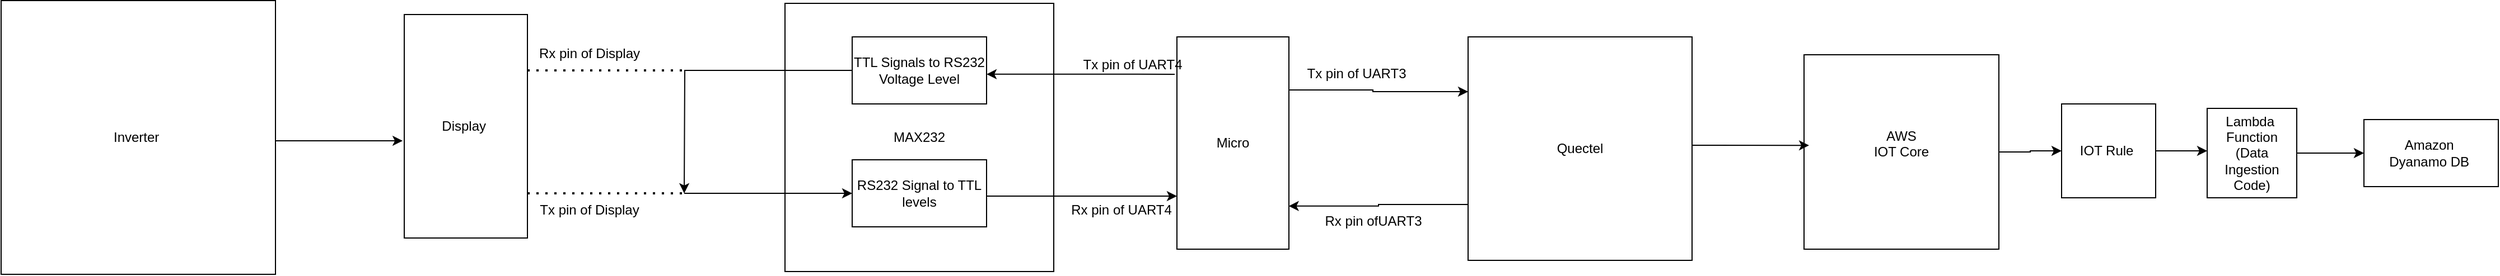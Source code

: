 <mxfile version="24.7.14">
  <diagram name="Page-1" id="_TSIXWiNnTTFQ7-tlq2c">
    <mxGraphModel grid="1" page="1" gridSize="10" guides="1" tooltips="1" connect="1" arrows="1" fold="1" pageScale="1" pageWidth="827" pageHeight="1169" math="0" shadow="0">
      <root>
        <mxCell id="0" />
        <mxCell id="1" parent="0" />
        <mxCell id="4NdEUDBIP8zKIF7pXjWa-7" value="MAX232" style="whiteSpace=wrap;html=1;aspect=fixed;" vertex="1" parent="1">
          <mxGeometry x="310" y="170" width="240" height="240" as="geometry" />
        </mxCell>
        <mxCell id="4NdEUDBIP8zKIF7pXjWa-11" style="edgeStyle=orthogonalEdgeStyle;rounded=0;orthogonalLoop=1;jettySize=auto;html=1;" edge="1" parent="1" source="4NdEUDBIP8zKIF7pXjWa-8">
          <mxGeometry relative="1" as="geometry">
            <mxPoint x="220" y="340" as="targetPoint" />
          </mxGeometry>
        </mxCell>
        <mxCell id="4NdEUDBIP8zKIF7pXjWa-8" value="TTL Signals to RS232 Voltage&lt;span style=&quot;background-color: initial;&quot;&gt;&amp;nbsp;Level&lt;/span&gt;" style="rounded=0;whiteSpace=wrap;html=1;" vertex="1" parent="1">
          <mxGeometry x="370" y="200" width="120" height="60" as="geometry" />
        </mxCell>
        <mxCell id="4NdEUDBIP8zKIF7pXjWa-13" style="edgeStyle=orthogonalEdgeStyle;rounded=0;orthogonalLoop=1;jettySize=auto;html=1;entryX=0;entryY=0.75;entryDx=0;entryDy=0;" edge="1" parent="1" source="4NdEUDBIP8zKIF7pXjWa-12" target="4NdEUDBIP8zKIF7pXjWa-14">
          <mxGeometry relative="1" as="geometry">
            <mxPoint x="640" y="340" as="targetPoint" />
            <Array as="points">
              <mxPoint x="575" y="343" />
            </Array>
          </mxGeometry>
        </mxCell>
        <mxCell id="4NdEUDBIP8zKIF7pXjWa-12" value="RS232 Signal to TTL levels" style="rounded=0;whiteSpace=wrap;html=1;" vertex="1" parent="1">
          <mxGeometry x="370" y="310" width="120" height="60" as="geometry" />
        </mxCell>
        <mxCell id="4NdEUDBIP8zKIF7pXjWa-15" style="edgeStyle=orthogonalEdgeStyle;rounded=0;orthogonalLoop=1;jettySize=auto;html=1;exitX=-0.02;exitY=0.176;exitDx=0;exitDy=0;exitPerimeter=0;" edge="1" parent="1" source="4NdEUDBIP8zKIF7pXjWa-14" target="4NdEUDBIP8zKIF7pXjWa-8">
          <mxGeometry relative="1" as="geometry">
            <Array as="points">
              <mxPoint x="530" y="233" />
              <mxPoint x="530" y="233" />
            </Array>
          </mxGeometry>
        </mxCell>
        <mxCell id="mjWNAytYtZsY6cIh1BQh-5" style="edgeStyle=orthogonalEdgeStyle;rounded=0;orthogonalLoop=1;jettySize=auto;html=1;exitX=1;exitY=0.25;exitDx=0;exitDy=0;entryX=0;entryY=0.25;entryDx=0;entryDy=0;" edge="1" parent="1" source="4NdEUDBIP8zKIF7pXjWa-14" target="mjWNAytYtZsY6cIh1BQh-4">
          <mxGeometry relative="1" as="geometry">
            <mxPoint x="910" y="248" as="targetPoint" />
            <Array as="points">
              <mxPoint x="835" y="248" />
              <mxPoint x="835" y="249" />
            </Array>
          </mxGeometry>
        </mxCell>
        <mxCell id="4NdEUDBIP8zKIF7pXjWa-14" value="Micro" style="rounded=0;whiteSpace=wrap;html=1;" vertex="1" parent="1">
          <mxGeometry x="660" y="200" width="100" height="190" as="geometry" />
        </mxCell>
        <mxCell id="4NdEUDBIP8zKIF7pXjWa-17" value="" style="endArrow=classic;html=1;rounded=0;entryX=0;entryY=0.5;entryDx=0;entryDy=0;" edge="1" parent="1" target="4NdEUDBIP8zKIF7pXjWa-12">
          <mxGeometry width="50" height="50" relative="1" as="geometry">
            <mxPoint x="220" y="340" as="sourcePoint" />
            <mxPoint x="440" y="270" as="targetPoint" />
          </mxGeometry>
        </mxCell>
        <mxCell id="4NdEUDBIP8zKIF7pXjWa-18" value="Tx pin of UART4" style="text;html=1;align=center;verticalAlign=middle;resizable=0;points=[];autosize=1;strokeColor=none;fillColor=none;" vertex="1" parent="1">
          <mxGeometry x="565" y="210" width="110" height="30" as="geometry" />
        </mxCell>
        <mxCell id="4NdEUDBIP8zKIF7pXjWa-19" value="Rx pin of UART4" style="text;html=1;align=center;verticalAlign=middle;resizable=0;points=[];autosize=1;strokeColor=none;fillColor=none;" vertex="1" parent="1">
          <mxGeometry x="555" y="340" width="110" height="30" as="geometry" />
        </mxCell>
        <mxCell id="4NdEUDBIP8zKIF7pXjWa-20" value="" style="endArrow=none;dashed=1;html=1;dashPattern=1 3;strokeWidth=2;rounded=0;" edge="1" parent="1">
          <mxGeometry width="50" height="50" relative="1" as="geometry">
            <mxPoint x="80" y="230" as="sourcePoint" />
            <mxPoint x="220" y="230" as="targetPoint" />
          </mxGeometry>
        </mxCell>
        <mxCell id="4NdEUDBIP8zKIF7pXjWa-21" value="" style="endArrow=none;dashed=1;html=1;dashPattern=1 3;strokeWidth=2;rounded=0;" edge="1" parent="1">
          <mxGeometry width="50" height="50" relative="1" as="geometry">
            <mxPoint x="80" y="340" as="sourcePoint" />
            <mxPoint x="220" y="340" as="targetPoint" />
          </mxGeometry>
        </mxCell>
        <mxCell id="4NdEUDBIP8zKIF7pXjWa-22" value="Display&amp;nbsp;" style="rounded=0;whiteSpace=wrap;html=1;" vertex="1" parent="1">
          <mxGeometry x="-30" y="180" width="110" height="200" as="geometry" />
        </mxCell>
        <mxCell id="4NdEUDBIP8zKIF7pXjWa-23" value="Rx pin of Display" style="text;html=1;align=center;verticalAlign=middle;resizable=0;points=[];autosize=1;strokeColor=none;fillColor=none;" vertex="1" parent="1">
          <mxGeometry x="80" y="200" width="110" height="30" as="geometry" />
        </mxCell>
        <mxCell id="4NdEUDBIP8zKIF7pXjWa-24" value="Tx pin of Display" style="text;html=1;align=center;verticalAlign=middle;resizable=0;points=[];autosize=1;strokeColor=none;fillColor=none;" vertex="1" parent="1">
          <mxGeometry x="80" y="340" width="110" height="30" as="geometry" />
        </mxCell>
        <mxCell id="mjWNAytYtZsY6cIh1BQh-1" value="Inverter&amp;nbsp;" style="whiteSpace=wrap;html=1;aspect=fixed;" vertex="1" parent="1">
          <mxGeometry x="-390" y="167.5" width="245" height="245" as="geometry" />
        </mxCell>
        <mxCell id="mjWNAytYtZsY6cIh1BQh-2" style="edgeStyle=orthogonalEdgeStyle;rounded=0;orthogonalLoop=1;jettySize=auto;html=1;entryX=-0.013;entryY=0.565;entryDx=0;entryDy=0;entryPerimeter=0;" edge="1" parent="1" source="mjWNAytYtZsY6cIh1BQh-1" target="4NdEUDBIP8zKIF7pXjWa-22">
          <mxGeometry relative="1" as="geometry">
            <mxPoint x="-50" y="290" as="targetPoint" />
            <Array as="points">
              <mxPoint x="-110" y="293" />
              <mxPoint x="-110" y="293" />
            </Array>
          </mxGeometry>
        </mxCell>
        <mxCell id="mjWNAytYtZsY6cIh1BQh-6" style="edgeStyle=orthogonalEdgeStyle;rounded=0;orthogonalLoop=1;jettySize=auto;html=1;entryX=0.998;entryY=0.797;entryDx=0;entryDy=0;entryPerimeter=0;exitX=0;exitY=0.75;exitDx=0;exitDy=0;" edge="1" parent="1" source="mjWNAytYtZsY6cIh1BQh-4" target="4NdEUDBIP8zKIF7pXjWa-14">
          <mxGeometry relative="1" as="geometry">
            <mxPoint x="770" y="350" as="targetPoint" />
            <mxPoint x="910" y="351" as="sourcePoint" />
          </mxGeometry>
        </mxCell>
        <mxCell id="mjWNAytYtZsY6cIh1BQh-4" value="Quectel" style="whiteSpace=wrap;html=1;aspect=fixed;" vertex="1" parent="1">
          <mxGeometry x="920" y="200" width="200" height="200" as="geometry" />
        </mxCell>
        <mxCell id="mjWNAytYtZsY6cIh1BQh-7" value="Tx pin of UART3" style="text;html=1;align=center;verticalAlign=middle;resizable=0;points=[];autosize=1;strokeColor=none;fillColor=none;" vertex="1" parent="1">
          <mxGeometry x="765" y="218" width="110" height="30" as="geometry" />
        </mxCell>
        <mxCell id="mjWNAytYtZsY6cIh1BQh-8" value="Rx pin ofUART3" style="text;html=1;align=center;verticalAlign=middle;resizable=0;points=[];autosize=1;strokeColor=none;fillColor=none;" vertex="1" parent="1">
          <mxGeometry x="780" y="350" width="110" height="30" as="geometry" />
        </mxCell>
        <mxCell id="mjWNAytYtZsY6cIh1BQh-14" value="" style="edgeStyle=orthogonalEdgeStyle;rounded=0;orthogonalLoop=1;jettySize=auto;html=1;" edge="1" parent="1" source="mjWNAytYtZsY6cIh1BQh-10" target="mjWNAytYtZsY6cIh1BQh-13">
          <mxGeometry relative="1" as="geometry" />
        </mxCell>
        <mxCell id="mjWNAytYtZsY6cIh1BQh-10" value="AWS&lt;div&gt;IOT Core&lt;/div&gt;&lt;div&gt;&lt;br&gt;&lt;/div&gt;" style="whiteSpace=wrap;html=1;aspect=fixed;" vertex="1" parent="1">
          <mxGeometry x="1220" y="216" width="174" height="174" as="geometry" />
        </mxCell>
        <mxCell id="mjWNAytYtZsY6cIh1BQh-11" style="edgeStyle=orthogonalEdgeStyle;rounded=0;orthogonalLoop=1;jettySize=auto;html=1;entryX=0.026;entryY=0.466;entryDx=0;entryDy=0;entryPerimeter=0;" edge="1" parent="1" source="mjWNAytYtZsY6cIh1BQh-4" target="mjWNAytYtZsY6cIh1BQh-10">
          <mxGeometry relative="1" as="geometry">
            <Array as="points">
              <mxPoint x="1140" y="297" />
              <mxPoint x="1140" y="297" />
            </Array>
          </mxGeometry>
        </mxCell>
        <mxCell id="mjWNAytYtZsY6cIh1BQh-15" style="edgeStyle=orthogonalEdgeStyle;rounded=0;orthogonalLoop=1;jettySize=auto;html=1;" edge="1" parent="1" source="mjWNAytYtZsY6cIh1BQh-13">
          <mxGeometry relative="1" as="geometry">
            <mxPoint x="1580" y="302" as="targetPoint" />
          </mxGeometry>
        </mxCell>
        <mxCell id="mjWNAytYtZsY6cIh1BQh-13" value="IOT Rule&amp;nbsp;" style="whiteSpace=wrap;html=1;aspect=fixed;" vertex="1" parent="1">
          <mxGeometry x="1450" y="260" width="84" height="84" as="geometry" />
        </mxCell>
        <mxCell id="mjWNAytYtZsY6cIh1BQh-20" value="" style="edgeStyle=orthogonalEdgeStyle;rounded=0;orthogonalLoop=1;jettySize=auto;html=1;" edge="1" parent="1" source="mjWNAytYtZsY6cIh1BQh-16" target="mjWNAytYtZsY6cIh1BQh-19">
          <mxGeometry relative="1" as="geometry" />
        </mxCell>
        <mxCell id="mjWNAytYtZsY6cIh1BQh-16" value="Lambda&amp;nbsp;&lt;div&gt;Function&lt;/div&gt;&lt;div&gt;(Data Ingestion Code)&lt;/div&gt;" style="whiteSpace=wrap;html=1;aspect=fixed;" vertex="1" parent="1">
          <mxGeometry x="1580" y="264" width="80" height="80" as="geometry" />
        </mxCell>
        <mxCell id="mjWNAytYtZsY6cIh1BQh-19" value="Amazon&amp;nbsp;&lt;div&gt;Dyanamo DB&amp;nbsp;&lt;/div&gt;" style="whiteSpace=wrap;html=1;" vertex="1" parent="1">
          <mxGeometry x="1720" y="274" width="120" height="60" as="geometry" />
        </mxCell>
      </root>
    </mxGraphModel>
  </diagram>
</mxfile>
